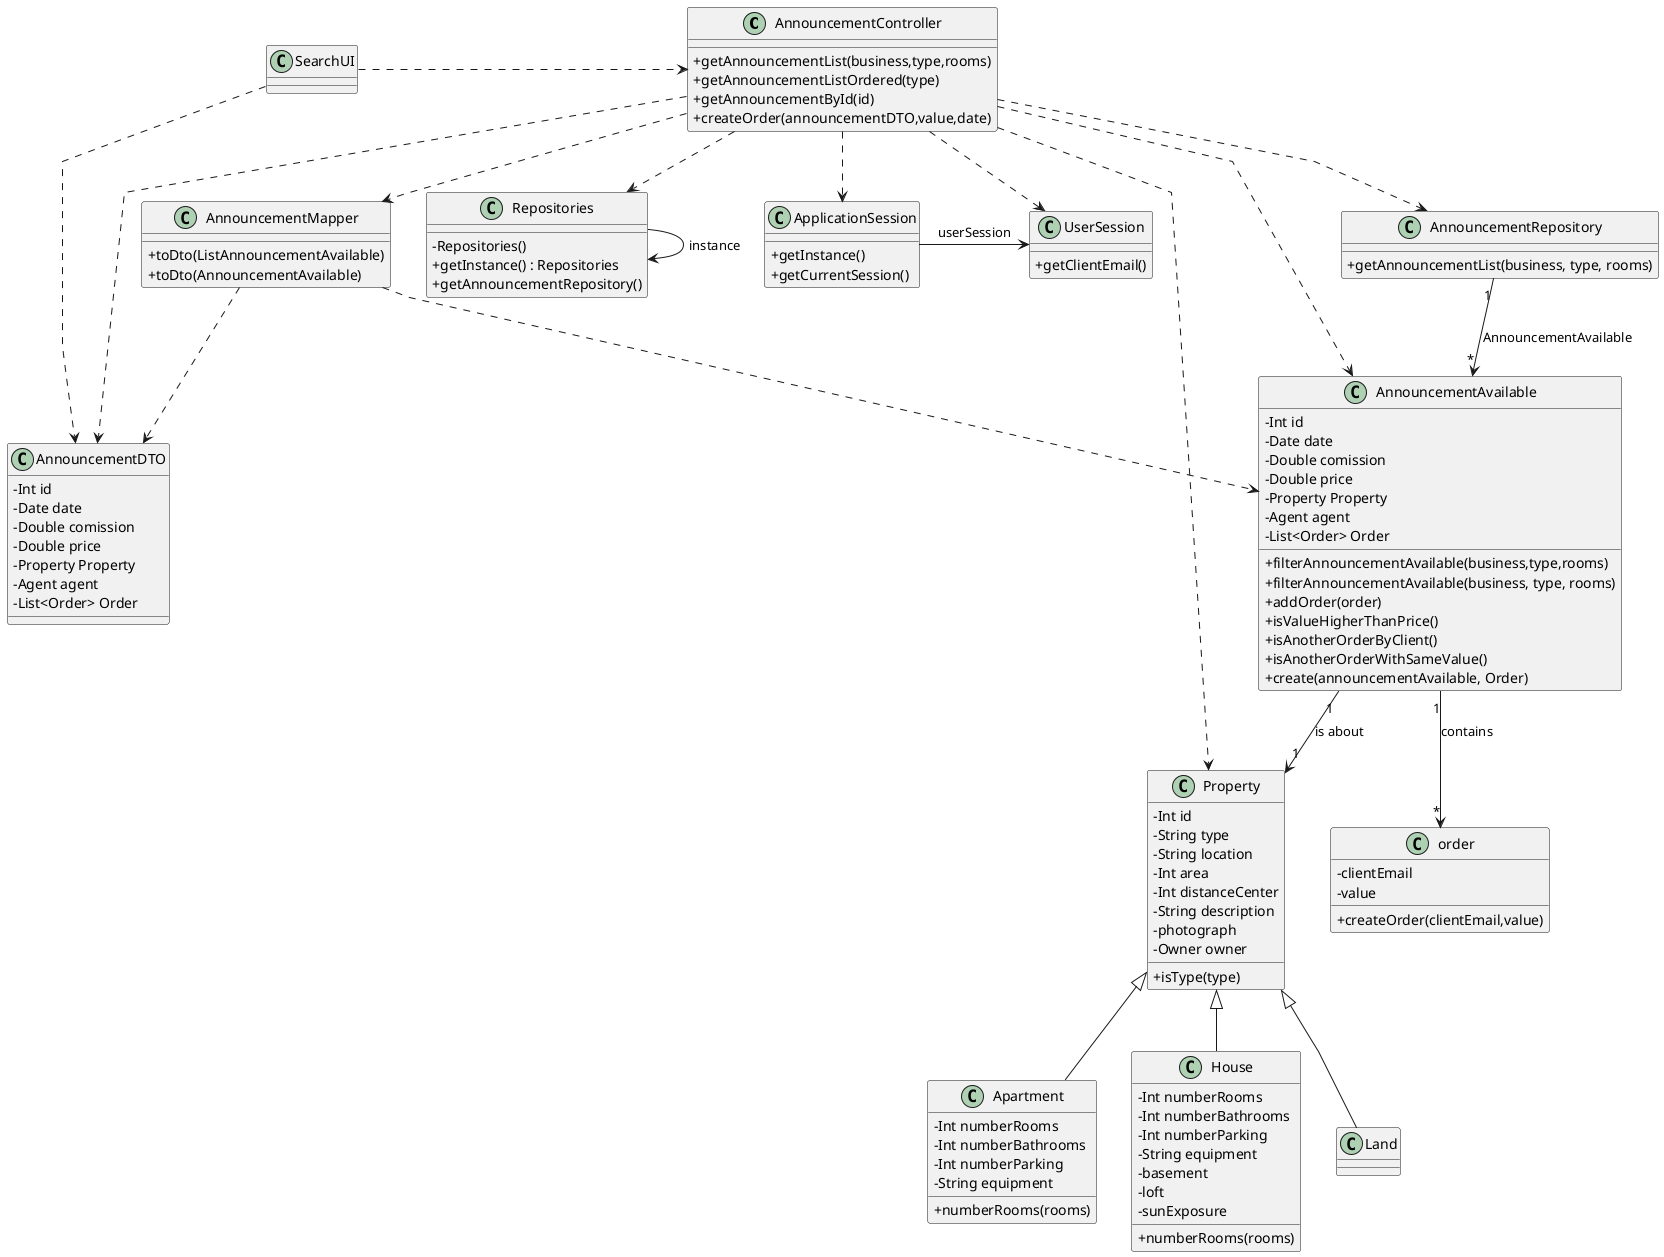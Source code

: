 @startuml
'skinparam monochrome true
skinparam packageStyle rectangle
skinparam shadowing false
skinparam linetype polyline
'skinparam linetype orto

skinparam classAttributeIconSize 0

'left to right direction

class "AnnouncementController" as ctrl{
    +getAnnouncementList(business,type,rooms)
    +getAnnouncementListOrdered(type)
    +getAnnouncementById(id)
    +createOrder(announcementDTO,value,date)

}

class Repositories {
    - Repositories()
    + getInstance() : Repositories
    + getAnnouncementRepository()
}

class AnnouncementRepository {
    + getAnnouncementList(business, type, rooms)

}

class AnnouncementAvailable{
    +filterAnnouncementAvailable(business,type,rooms)
}


class "ApplicationSession" as appSession {
    +getInstance()
    +getCurrentSession()

}

class Property {
    -Int id
    -String type
    -String location
    -Int area
    -Int distanceCenter
    -String description
    -photograph
    -Owner owner

    + isType(type)
}

class Apartment {
    -Int numberRooms
    -Int numberBathrooms
    -Int numberParking
    -String equipment

    + numberRooms(rooms)
}


class House {
    -Int numberRooms
    -Int numberBathrooms
    -Int numberParking
    -String equipment
    -basement
    -loft
    -sunExposure

    + numberRooms(rooms)
}


class Land {

}

class "UserSession" as userSession {
    +getClientEmail()

}




class AnnouncementAvailable {
    -Int id
    -Date date
    -Double comission
    -Double price
    -Property Property
    -Agent agent
    -List<Order> Order
    + filterAnnouncementAvailable(business, type, rooms)
    +addOrder(order)
    +isValueHigherThanPrice()
    +isAnotherOrderByClient()
    +isAnotherOrderWithSameValue()
    +create(announcementAvailable, Order)

}

class SearchUI {
}



class order{
    -clientEmail
    -value
    +createOrder(clientEmail,value)

}

class AnnouncementDTO{
    -Int id
    -Date date
    -Double comission
    -Double price
    -Property Property
    -Agent agent
    -List<Order> Order
    }

    class AnnouncementMapper{
        +toDto(ListAnnouncementAvailable)
        +toDto(AnnouncementAvailable)
        }

SearchUI .> ctrl

ctrl .-> AnnouncementRepository
ctrl .-> Repositories
ctrl .-> Property
ctrl .-> appSession
ctrl .-> AnnouncementAvailable
ctrl .-> userSession
ctrl .-> AnnouncementMapper
ctrl .-> AnnouncementDTO
SearchUI .> AnnouncementDTO


class Apartment extends Property
class House extends Property
class Land extends Property


Repositories -> Repositories : instance

AnnouncementRepository "1"-->"*" AnnouncementAvailable : AnnouncementAvailable
AnnouncementAvailable "1" --> "1" Property : is about

AnnouncementAvailable "1" --> "*" order : contains
appSession -> userSession : userSession

AnnouncementMapper .-> AnnouncementAvailable
AnnouncementMapper .-> AnnouncementDTO



@enduml